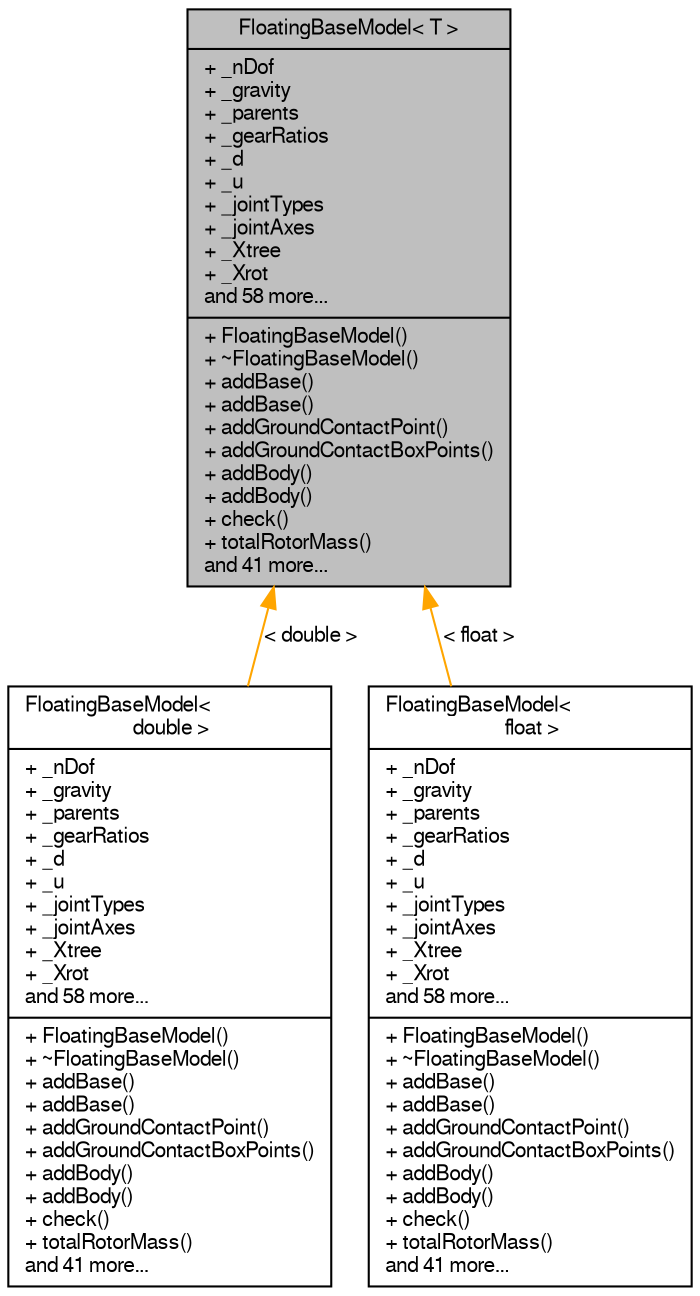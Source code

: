 digraph "FloatingBaseModel&lt; T &gt;"
{
  edge [fontname="FreeSans",fontsize="10",labelfontname="FreeSans",labelfontsize="10"];
  node [fontname="FreeSans",fontsize="10",shape=record];
  Node1 [label="{FloatingBaseModel\< T \>\n|+ _nDof\l+ _gravity\l+ _parents\l+ _gearRatios\l+ _d\l+ _u\l+ _jointTypes\l+ _jointAxes\l+ _Xtree\l+ _Xrot\land 58 more...\l|+ FloatingBaseModel()\l+ ~FloatingBaseModel()\l+ addBase()\l+ addBase()\l+ addGroundContactPoint()\l+ addGroundContactBoxPoints()\l+ addBody()\l+ addBody()\l+ check()\l+ totalRotorMass()\land 41 more...\l}",height=0.2,width=0.4,color="black", fillcolor="grey75", style="filled", fontcolor="black"];
  Node1 -> Node2 [dir="back",color="orange",fontsize="10",style="solid",label=" \< double \>" ,fontname="FreeSans"];
  Node2 [label="{FloatingBaseModel\<\l double \>\n|+ _nDof\l+ _gravity\l+ _parents\l+ _gearRatios\l+ _d\l+ _u\l+ _jointTypes\l+ _jointAxes\l+ _Xtree\l+ _Xrot\land 58 more...\l|+ FloatingBaseModel()\l+ ~FloatingBaseModel()\l+ addBase()\l+ addBase()\l+ addGroundContactPoint()\l+ addGroundContactBoxPoints()\l+ addBody()\l+ addBody()\l+ check()\l+ totalRotorMass()\land 41 more...\l}",height=0.2,width=0.4,color="black", fillcolor="white", style="filled",URL="$d6/db1/class_floating_base_model.html"];
  Node1 -> Node3 [dir="back",color="orange",fontsize="10",style="solid",label=" \< float \>" ,fontname="FreeSans"];
  Node3 [label="{FloatingBaseModel\<\l float \>\n|+ _nDof\l+ _gravity\l+ _parents\l+ _gearRatios\l+ _d\l+ _u\l+ _jointTypes\l+ _jointAxes\l+ _Xtree\l+ _Xrot\land 58 more...\l|+ FloatingBaseModel()\l+ ~FloatingBaseModel()\l+ addBase()\l+ addBase()\l+ addGroundContactPoint()\l+ addGroundContactBoxPoints()\l+ addBody()\l+ addBody()\l+ check()\l+ totalRotorMass()\land 41 more...\l}",height=0.2,width=0.4,color="black", fillcolor="white", style="filled",URL="$d6/db1/class_floating_base_model.html"];
}
